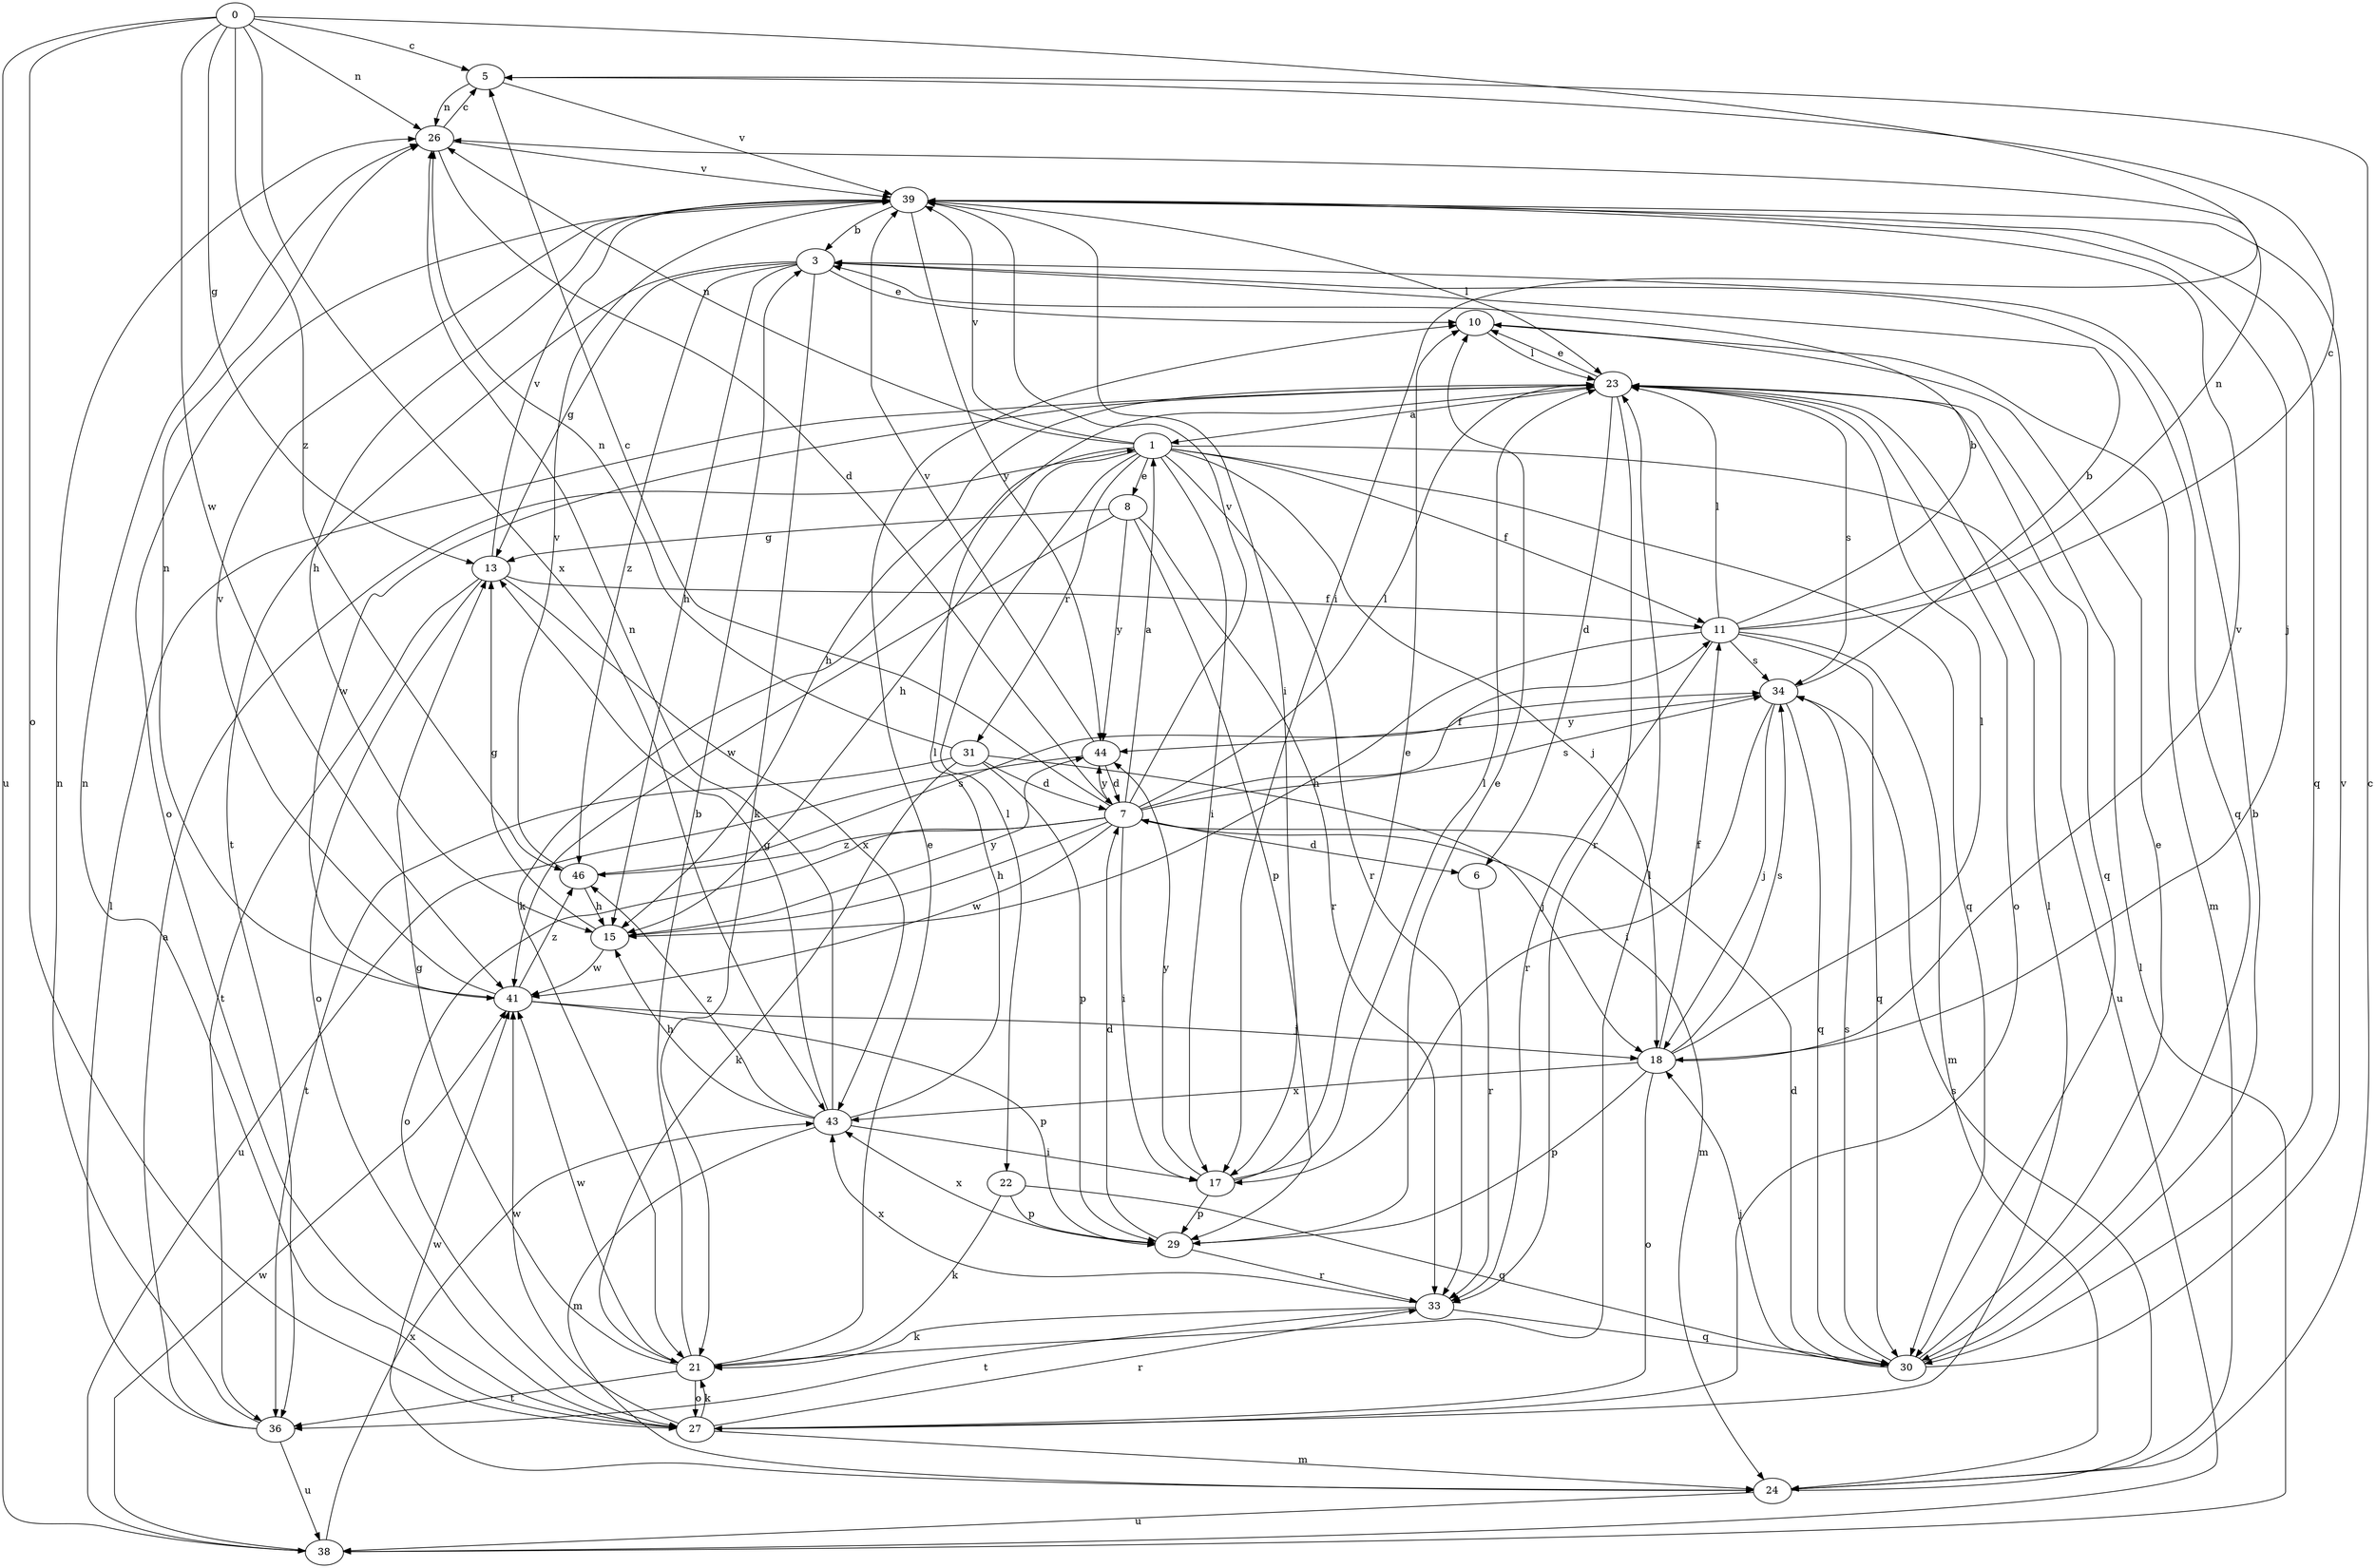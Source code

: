 strict digraph  {
0;
1;
3;
5;
6;
7;
8;
10;
11;
13;
15;
17;
18;
21;
22;
23;
24;
26;
27;
29;
30;
31;
33;
34;
36;
38;
39;
41;
43;
44;
46;
0 -> 5  [label=c];
0 -> 13  [label=g];
0 -> 17  [label=i];
0 -> 26  [label=n];
0 -> 27  [label=o];
0 -> 38  [label=u];
0 -> 41  [label=w];
0 -> 43  [label=x];
0 -> 46  [label=z];
1 -> 8  [label=e];
1 -> 11  [label=f];
1 -> 15  [label=h];
1 -> 17  [label=i];
1 -> 18  [label=j];
1 -> 21  [label=k];
1 -> 22  [label=l];
1 -> 26  [label=n];
1 -> 30  [label=q];
1 -> 31  [label=r];
1 -> 33  [label=r];
1 -> 38  [label=u];
1 -> 39  [label=v];
3 -> 10  [label=e];
3 -> 13  [label=g];
3 -> 15  [label=h];
3 -> 21  [label=k];
3 -> 30  [label=q];
3 -> 36  [label=t];
3 -> 46  [label=z];
5 -> 26  [label=n];
5 -> 39  [label=v];
6 -> 33  [label=r];
7 -> 1  [label=a];
7 -> 5  [label=c];
7 -> 6  [label=d];
7 -> 11  [label=f];
7 -> 15  [label=h];
7 -> 17  [label=i];
7 -> 23  [label=l];
7 -> 24  [label=m];
7 -> 27  [label=o];
7 -> 34  [label=s];
7 -> 39  [label=v];
7 -> 41  [label=w];
7 -> 44  [label=y];
7 -> 46  [label=z];
8 -> 13  [label=g];
8 -> 29  [label=p];
8 -> 33  [label=r];
8 -> 41  [label=w];
8 -> 44  [label=y];
10 -> 23  [label=l];
10 -> 24  [label=m];
11 -> 3  [label=b];
11 -> 5  [label=c];
11 -> 15  [label=h];
11 -> 23  [label=l];
11 -> 24  [label=m];
11 -> 26  [label=n];
11 -> 30  [label=q];
11 -> 33  [label=r];
11 -> 34  [label=s];
13 -> 11  [label=f];
13 -> 27  [label=o];
13 -> 36  [label=t];
13 -> 39  [label=v];
13 -> 43  [label=x];
15 -> 13  [label=g];
15 -> 41  [label=w];
15 -> 44  [label=y];
17 -> 10  [label=e];
17 -> 23  [label=l];
17 -> 29  [label=p];
17 -> 44  [label=y];
18 -> 11  [label=f];
18 -> 23  [label=l];
18 -> 27  [label=o];
18 -> 29  [label=p];
18 -> 34  [label=s];
18 -> 39  [label=v];
18 -> 43  [label=x];
21 -> 3  [label=b];
21 -> 10  [label=e];
21 -> 13  [label=g];
21 -> 23  [label=l];
21 -> 27  [label=o];
21 -> 36  [label=t];
21 -> 41  [label=w];
22 -> 21  [label=k];
22 -> 29  [label=p];
22 -> 30  [label=q];
23 -> 1  [label=a];
23 -> 6  [label=d];
23 -> 10  [label=e];
23 -> 15  [label=h];
23 -> 27  [label=o];
23 -> 30  [label=q];
23 -> 33  [label=r];
23 -> 34  [label=s];
23 -> 41  [label=w];
24 -> 5  [label=c];
24 -> 34  [label=s];
24 -> 38  [label=u];
24 -> 41  [label=w];
26 -> 5  [label=c];
26 -> 7  [label=d];
26 -> 39  [label=v];
27 -> 21  [label=k];
27 -> 23  [label=l];
27 -> 24  [label=m];
27 -> 26  [label=n];
27 -> 33  [label=r];
27 -> 41  [label=w];
29 -> 7  [label=d];
29 -> 10  [label=e];
29 -> 33  [label=r];
29 -> 43  [label=x];
30 -> 3  [label=b];
30 -> 7  [label=d];
30 -> 10  [label=e];
30 -> 18  [label=j];
30 -> 34  [label=s];
30 -> 39  [label=v];
31 -> 7  [label=d];
31 -> 18  [label=j];
31 -> 21  [label=k];
31 -> 26  [label=n];
31 -> 29  [label=p];
31 -> 36  [label=t];
33 -> 21  [label=k];
33 -> 30  [label=q];
33 -> 36  [label=t];
33 -> 43  [label=x];
34 -> 3  [label=b];
34 -> 17  [label=i];
34 -> 18  [label=j];
34 -> 30  [label=q];
34 -> 44  [label=y];
36 -> 1  [label=a];
36 -> 23  [label=l];
36 -> 26  [label=n];
36 -> 38  [label=u];
38 -> 23  [label=l];
38 -> 41  [label=w];
38 -> 43  [label=x];
39 -> 3  [label=b];
39 -> 15  [label=h];
39 -> 17  [label=i];
39 -> 18  [label=j];
39 -> 23  [label=l];
39 -> 27  [label=o];
39 -> 30  [label=q];
39 -> 44  [label=y];
41 -> 18  [label=j];
41 -> 26  [label=n];
41 -> 29  [label=p];
41 -> 39  [label=v];
41 -> 46  [label=z];
43 -> 13  [label=g];
43 -> 15  [label=h];
43 -> 17  [label=i];
43 -> 23  [label=l];
43 -> 24  [label=m];
43 -> 26  [label=n];
43 -> 46  [label=z];
44 -> 7  [label=d];
44 -> 38  [label=u];
44 -> 39  [label=v];
46 -> 15  [label=h];
46 -> 34  [label=s];
46 -> 39  [label=v];
}

